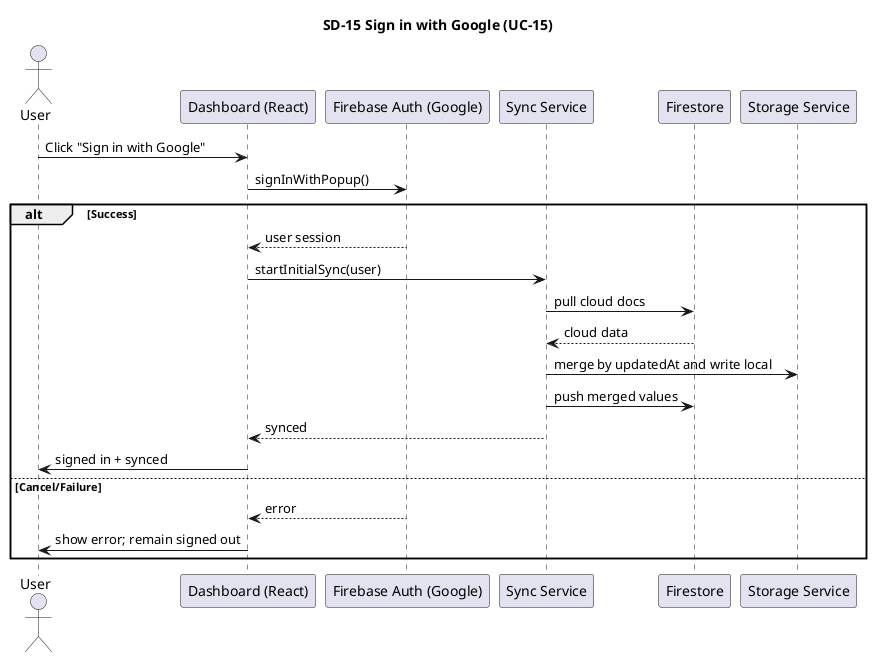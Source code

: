 @startuml
title SD-15 Sign in with Google (UC-15)
actor User
participant "Dashboard (React)" as Dashboard
participant "Firebase Auth (Google)" as Auth
participant "Sync Service" as Sync
participant "Firestore" as Firestore
participant "Storage Service" as Storage

User -> Dashboard: Click "Sign in with Google"
Dashboard -> Auth: signInWithPopup()
alt Success
  Auth --> Dashboard: user session
  Dashboard -> Sync: startInitialSync(user)
  Sync -> Firestore: pull cloud docs
  Firestore --> Sync: cloud data
  Sync -> Storage: merge by updatedAt and write local
  Sync -> Firestore: push merged values
  Sync --> Dashboard: synced
  Dashboard -> User: signed in + synced
else Cancel/Failure
  Auth --> Dashboard: error
  Dashboard -> User: show error; remain signed out
end
@enduml


